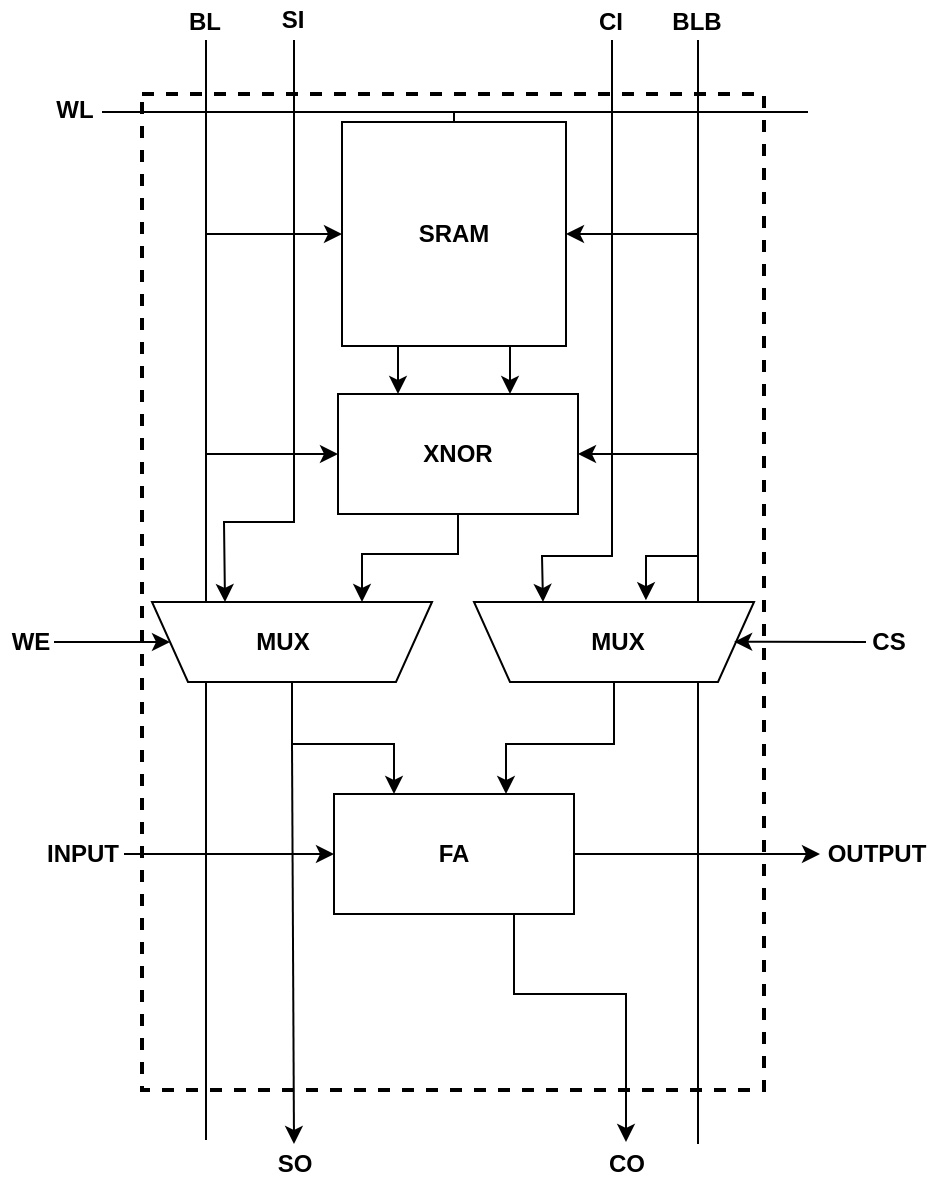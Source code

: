 <mxfile version="17.2.4" type="github">
  <diagram id="6HVer8RZPl2ibDI8MOXv" name="Page-1">
    <mxGraphModel dx="1391" dy="814" grid="1" gridSize="1" guides="1" tooltips="1" connect="1" arrows="1" fold="1" page="1" pageScale="1" pageWidth="850" pageHeight="1100" math="0" shadow="0">
      <root>
        <mxCell id="0" />
        <mxCell id="1" parent="0" />
        <mxCell id="eAFTpIqPuFb2c6XRpZHR-1" value="" style="rounded=0;whiteSpace=wrap;html=1;fontColor=default;dashed=1;fillColor=none;strokeWidth=2;" vertex="1" parent="1">
          <mxGeometry x="257" y="107" width="311" height="498" as="geometry" />
        </mxCell>
        <mxCell id="6fAnoVLGK3YGRXLnY87i-16" value="" style="endArrow=none;html=1;rounded=0;" parent="1" edge="1">
          <mxGeometry width="50" height="50" relative="1" as="geometry">
            <mxPoint x="237" y="116" as="sourcePoint" />
            <mxPoint x="590" y="116" as="targetPoint" />
          </mxGeometry>
        </mxCell>
        <mxCell id="zcrkmyllq4I9rVtdNj1M-1" value="&lt;font face=&quot;Helvetica&quot;&gt;&lt;b&gt;SRAM&lt;/b&gt;&lt;/font&gt;" style="whiteSpace=wrap;html=1;aspect=fixed;" parent="1" vertex="1">
          <mxGeometry x="357" y="121" width="112" height="112" as="geometry" />
        </mxCell>
        <mxCell id="zcrkmyllq4I9rVtdNj1M-3" value="&lt;font face=&quot;Helvetica&quot;&gt;&lt;b&gt;XNOR&lt;/b&gt;&lt;/font&gt;" style="rounded=0;whiteSpace=wrap;html=1;fontFamily=Times New Roman;" parent="1" vertex="1">
          <mxGeometry x="355" y="257" width="120" height="60" as="geometry" />
        </mxCell>
        <mxCell id="zcrkmyllq4I9rVtdNj1M-6" value="&lt;font face=&quot;Helvetica&quot;&gt;&lt;b&gt;FA&lt;/b&gt;&lt;/font&gt;" style="rounded=0;whiteSpace=wrap;html=1;fontFamily=Times New Roman;" parent="1" vertex="1">
          <mxGeometry x="353" y="457" width="120" height="60" as="geometry" />
        </mxCell>
        <mxCell id="zcrkmyllq4I9rVtdNj1M-7" value="" style="endArrow=classic;html=1;rounded=0;fontFamily=Times New Roman;exitX=0.25;exitY=1;exitDx=0;exitDy=0;entryX=0.25;entryY=0;entryDx=0;entryDy=0;" parent="1" source="zcrkmyllq4I9rVtdNj1M-1" target="zcrkmyllq4I9rVtdNj1M-3" edge="1">
          <mxGeometry width="50" height="50" relative="1" as="geometry">
            <mxPoint x="399" y="409" as="sourcePoint" />
            <mxPoint x="449" y="359" as="targetPoint" />
          </mxGeometry>
        </mxCell>
        <mxCell id="zcrkmyllq4I9rVtdNj1M-9" value="" style="endArrow=classic;html=1;rounded=0;fontFamily=Times New Roman;exitX=0.75;exitY=1;exitDx=0;exitDy=0;" parent="1" source="zcrkmyllq4I9rVtdNj1M-1" edge="1">
          <mxGeometry width="50" height="50" relative="1" as="geometry">
            <mxPoint x="386" y="234" as="sourcePoint" />
            <mxPoint x="441" y="257" as="targetPoint" />
          </mxGeometry>
        </mxCell>
        <mxCell id="zcrkmyllq4I9rVtdNj1M-10" value="" style="endArrow=none;html=1;rounded=0;fontFamily=Times New Roman;" parent="1" edge="1">
          <mxGeometry width="50" height="50" relative="1" as="geometry">
            <mxPoint x="289" y="630" as="sourcePoint" />
            <mxPoint x="289" y="80" as="targetPoint" />
          </mxGeometry>
        </mxCell>
        <mxCell id="6fAnoVLGK3YGRXLnY87i-2" value="" style="endArrow=none;html=1;rounded=0;fontFamily=Times New Roman;" parent="1" edge="1">
          <mxGeometry width="50" height="50" relative="1" as="geometry">
            <mxPoint x="535" y="632" as="sourcePoint" />
            <mxPoint x="535" y="80" as="targetPoint" />
          </mxGeometry>
        </mxCell>
        <mxCell id="zcrkmyllq4I9rVtdNj1M-4" value="" style="shape=trapezoid;perimeter=trapezoidPerimeter;whiteSpace=wrap;html=1;fixedSize=1;fontFamily=Times New Roman;rotation=-180;size=18;" parent="1" vertex="1">
          <mxGeometry x="262" y="361" width="140" height="40" as="geometry" />
        </mxCell>
        <mxCell id="zcrkmyllq4I9rVtdNj1M-11" value="" style="endArrow=classic;html=1;rounded=0;fontFamily=Times New Roman;exitX=0.5;exitY=1;exitDx=0;exitDy=0;entryX=0.25;entryY=1;entryDx=0;entryDy=0;" parent="1" source="zcrkmyllq4I9rVtdNj1M-3" target="zcrkmyllq4I9rVtdNj1M-4" edge="1">
          <mxGeometry width="50" height="50" relative="1" as="geometry">
            <mxPoint x="399" y="409" as="sourcePoint" />
            <mxPoint x="449" y="359" as="targetPoint" />
            <Array as="points">
              <mxPoint x="415" y="337" />
              <mxPoint x="367" y="337" />
            </Array>
          </mxGeometry>
        </mxCell>
        <mxCell id="6fAnoVLGK3YGRXLnY87i-4" value="" style="endArrow=classic;html=1;rounded=0;entryX=0;entryY=0.5;entryDx=0;entryDy=0;" parent="1" target="zcrkmyllq4I9rVtdNj1M-6" edge="1">
          <mxGeometry width="50" height="50" relative="1" as="geometry">
            <mxPoint x="248" y="487" as="sourcePoint" />
            <mxPoint x="367" y="491" as="targetPoint" />
          </mxGeometry>
        </mxCell>
        <mxCell id="6fAnoVLGK3YGRXLnY87i-5" value="" style="endArrow=classic;html=1;rounded=0;exitX=0.5;exitY=0;exitDx=0;exitDy=0;entryX=0.25;entryY=0;entryDx=0;entryDy=0;" parent="1" source="zcrkmyllq4I9rVtdNj1M-4" target="zcrkmyllq4I9rVtdNj1M-6" edge="1">
          <mxGeometry width="50" height="50" relative="1" as="geometry">
            <mxPoint x="236" y="378" as="sourcePoint" />
            <mxPoint x="286" y="328" as="targetPoint" />
            <Array as="points">
              <mxPoint x="332" y="432" />
              <mxPoint x="383" y="432" />
            </Array>
          </mxGeometry>
        </mxCell>
        <mxCell id="6fAnoVLGK3YGRXLnY87i-6" value="" style="endArrow=classic;html=1;rounded=0;exitX=0.5;exitY=0;exitDx=0;exitDy=0;entryX=0.25;entryY=0;entryDx=0;entryDy=0;" parent="1" source="6fAnoVLGK3YGRXLnY87i-7" edge="1">
          <mxGeometry width="50" height="50" relative="1" as="geometry">
            <mxPoint x="486" y="399.5" as="sourcePoint" />
            <mxPoint x="439" y="457" as="targetPoint" />
            <Array as="points">
              <mxPoint x="493" y="432" />
              <mxPoint x="439" y="432" />
            </Array>
          </mxGeometry>
        </mxCell>
        <mxCell id="6fAnoVLGK3YGRXLnY87i-7" value="" style="shape=trapezoid;perimeter=trapezoidPerimeter;whiteSpace=wrap;html=1;fixedSize=1;fontFamily=Times New Roman;rotation=-180;size=18;fontColor=default;" parent="1" vertex="1">
          <mxGeometry x="423" y="361" width="140" height="40" as="geometry" />
        </mxCell>
        <mxCell id="6fAnoVLGK3YGRXLnY87i-8" value="" style="endArrow=classic;html=1;rounded=0;entryX=0.386;entryY=1.022;entryDx=0;entryDy=0;entryPerimeter=0;" parent="1" target="6fAnoVLGK3YGRXLnY87i-7" edge="1">
          <mxGeometry width="50" height="50" relative="1" as="geometry">
            <mxPoint x="535" y="338" as="sourcePoint" />
            <mxPoint x="297" y="177" as="targetPoint" />
            <Array as="points">
              <mxPoint x="509" y="338" />
              <mxPoint x="509" y="355" />
            </Array>
          </mxGeometry>
        </mxCell>
        <mxCell id="6fAnoVLGK3YGRXLnY87i-9" value="" style="endArrow=classic;html=1;rounded=0;entryX=0;entryY=0.5;entryDx=0;entryDy=0;" parent="1" target="zcrkmyllq4I9rVtdNj1M-1" edge="1">
          <mxGeometry width="50" height="50" relative="1" as="geometry">
            <mxPoint x="289" y="177" as="sourcePoint" />
            <mxPoint x="456" y="98" as="targetPoint" />
          </mxGeometry>
        </mxCell>
        <mxCell id="6fAnoVLGK3YGRXLnY87i-10" value="" style="endArrow=classic;html=1;rounded=0;entryX=1;entryY=0.5;entryDx=0;entryDy=0;" parent="1" target="zcrkmyllq4I9rVtdNj1M-1" edge="1">
          <mxGeometry width="50" height="50" relative="1" as="geometry">
            <mxPoint x="535" y="177" as="sourcePoint" />
            <mxPoint x="432" y="103" as="targetPoint" />
          </mxGeometry>
        </mxCell>
        <mxCell id="6fAnoVLGK3YGRXLnY87i-11" value="" style="endArrow=classic;html=1;rounded=0;entryX=0;entryY=0.5;entryDx=0;entryDy=0;" parent="1" target="zcrkmyllq4I9rVtdNj1M-3" edge="1">
          <mxGeometry width="50" height="50" relative="1" as="geometry">
            <mxPoint x="289" y="287" as="sourcePoint" />
            <mxPoint x="390" y="220" as="targetPoint" />
          </mxGeometry>
        </mxCell>
        <mxCell id="6fAnoVLGK3YGRXLnY87i-12" value="" style="endArrow=classic;html=1;rounded=0;entryX=1;entryY=0.5;entryDx=0;entryDy=0;" parent="1" target="zcrkmyllq4I9rVtdNj1M-3" edge="1">
          <mxGeometry width="50" height="50" relative="1" as="geometry">
            <mxPoint x="535" y="287" as="sourcePoint" />
            <mxPoint x="450" y="245" as="targetPoint" />
          </mxGeometry>
        </mxCell>
        <mxCell id="6fAnoVLGK3YGRXLnY87i-13" value="" style="endArrow=classic;html=1;rounded=0;" parent="1" edge="1">
          <mxGeometry width="50" height="50" relative="1" as="geometry">
            <mxPoint x="332" y="432" as="sourcePoint" />
            <mxPoint x="333" y="632" as="targetPoint" />
          </mxGeometry>
        </mxCell>
        <mxCell id="6fAnoVLGK3YGRXLnY87i-14" value="" style="endArrow=classic;html=1;rounded=0;exitX=0.75;exitY=1;exitDx=0;exitDy=0;" parent="1" source="zcrkmyllq4I9rVtdNj1M-6" edge="1">
          <mxGeometry width="50" height="50" relative="1" as="geometry">
            <mxPoint x="423" y="536" as="sourcePoint" />
            <mxPoint x="499" y="631" as="targetPoint" />
            <Array as="points">
              <mxPoint x="443" y="557" />
              <mxPoint x="499" y="557" />
            </Array>
          </mxGeometry>
        </mxCell>
        <mxCell id="6fAnoVLGK3YGRXLnY87i-15" value="" style="endArrow=classic;html=1;rounded=0;exitX=1;exitY=0.5;exitDx=0;exitDy=0;" parent="1" source="zcrkmyllq4I9rVtdNj1M-6" edge="1">
          <mxGeometry width="50" height="50" relative="1" as="geometry">
            <mxPoint x="425" y="551" as="sourcePoint" />
            <mxPoint x="596" y="487" as="targetPoint" />
          </mxGeometry>
        </mxCell>
        <mxCell id="6fAnoVLGK3YGRXLnY87i-22" value="" style="endArrow=none;html=1;rounded=0;entryX=0.5;entryY=0;entryDx=0;entryDy=0;" parent="1" target="zcrkmyllq4I9rVtdNj1M-1" edge="1">
          <mxGeometry width="50" height="50" relative="1" as="geometry">
            <mxPoint x="413" y="116" as="sourcePoint" />
            <mxPoint x="402" y="124" as="targetPoint" />
          </mxGeometry>
        </mxCell>
        <mxCell id="6fAnoVLGK3YGRXLnY87i-23" value="" style="endArrow=classic;html=1;rounded=0;" parent="1" edge="1">
          <mxGeometry width="50" height="50" relative="1" as="geometry">
            <mxPoint x="333" y="80" as="sourcePoint" />
            <mxPoint x="298.5" y="361" as="targetPoint" />
            <Array as="points">
              <mxPoint x="333" y="321" />
              <mxPoint x="298" y="321" />
            </Array>
          </mxGeometry>
        </mxCell>
        <mxCell id="6fAnoVLGK3YGRXLnY87i-28" value="" style="endArrow=classic;html=1;rounded=0;" parent="1" edge="1">
          <mxGeometry width="50" height="50" relative="1" as="geometry">
            <mxPoint x="492" y="80" as="sourcePoint" />
            <mxPoint x="457.5" y="361.0" as="targetPoint" />
            <Array as="points">
              <mxPoint x="492" y="338" />
              <mxPoint x="457" y="338" />
            </Array>
          </mxGeometry>
        </mxCell>
        <mxCell id="eAFTpIqPuFb2c6XRpZHR-2" value="" style="endArrow=classic;html=1;rounded=0;fontColor=default;entryX=1;entryY=0.5;entryDx=0;entryDy=0;" edge="1" parent="1" target="zcrkmyllq4I9rVtdNj1M-4">
          <mxGeometry width="50" height="50" relative="1" as="geometry">
            <mxPoint x="213" y="381" as="sourcePoint" />
            <mxPoint x="316" y="307" as="targetPoint" />
          </mxGeometry>
        </mxCell>
        <mxCell id="eAFTpIqPuFb2c6XRpZHR-3" value="" style="endArrow=classic;html=1;rounded=0;fontColor=default;entryX=0.952;entryY=0.55;entryDx=0;entryDy=0;entryPerimeter=0;" edge="1" parent="1" target="eAFTpIqPuFb2c6XRpZHR-1">
          <mxGeometry width="50" height="50" relative="1" as="geometry">
            <mxPoint x="619" y="381" as="sourcePoint" />
            <mxPoint x="462" y="285" as="targetPoint" />
          </mxGeometry>
        </mxCell>
        <mxCell id="eAFTpIqPuFb2c6XRpZHR-4" value="&lt;b&gt;MUX&lt;/b&gt;" style="rounded=0;whiteSpace=wrap;html=1;dashed=1;labelBackgroundColor=none;fontColor=default;fillColor=none;strokeColor=none;" vertex="1" parent="1">
          <mxGeometry x="463" y="369" width="64" height="23" as="geometry" />
        </mxCell>
        <mxCell id="eAFTpIqPuFb2c6XRpZHR-5" value="&lt;b&gt;MUX&lt;/b&gt;" style="rounded=0;whiteSpace=wrap;html=1;dashed=1;labelBackgroundColor=none;fontFamily=Helvetica;fontColor=default;fillColor=none;strokeColor=none;" vertex="1" parent="1">
          <mxGeometry x="286" y="364.5" width="83" height="33" as="geometry" />
        </mxCell>
        <mxCell id="eAFTpIqPuFb2c6XRpZHR-6" value="&lt;b&gt;SI&lt;/b&gt;" style="text;html=1;align=center;verticalAlign=middle;resizable=0;points=[];autosize=1;strokeColor=none;fillColor=none;fontFamily=Helvetica;fontColor=default;" vertex="1" parent="1">
          <mxGeometry x="321" y="60" width="22" height="19" as="geometry" />
        </mxCell>
        <mxCell id="eAFTpIqPuFb2c6XRpZHR-7" value="&lt;b&gt;CI&lt;/b&gt;" style="text;html=1;align=center;verticalAlign=middle;resizable=0;points=[];autosize=1;strokeColor=none;fillColor=none;fontFamily=Helvetica;fontColor=default;" vertex="1" parent="1">
          <mxGeometry x="479" y="61" width="23" height="19" as="geometry" />
        </mxCell>
        <mxCell id="eAFTpIqPuFb2c6XRpZHR-8" value="&lt;b&gt;BLB&lt;/b&gt;" style="text;html=1;align=center;verticalAlign=middle;resizable=0;points=[];autosize=1;strokeColor=none;fillColor=none;fontFamily=Helvetica;fontColor=default;" vertex="1" parent="1">
          <mxGeometry x="517" y="61" width="34" height="19" as="geometry" />
        </mxCell>
        <mxCell id="eAFTpIqPuFb2c6XRpZHR-9" value="&lt;b&gt;BL&lt;/b&gt;" style="text;html=1;align=center;verticalAlign=middle;resizable=0;points=[];autosize=1;strokeColor=none;fillColor=none;fontFamily=Helvetica;fontColor=default;" vertex="1" parent="1">
          <mxGeometry x="275" y="61" width="26" height="19" as="geometry" />
        </mxCell>
        <mxCell id="eAFTpIqPuFb2c6XRpZHR-10" value="&lt;b&gt;WL&lt;/b&gt;" style="text;html=1;align=center;verticalAlign=middle;resizable=0;points=[];autosize=1;strokeColor=none;fillColor=none;fontFamily=Helvetica;fontColor=default;" vertex="1" parent="1">
          <mxGeometry x="208" y="105" width="29" height="19" as="geometry" />
        </mxCell>
        <mxCell id="eAFTpIqPuFb2c6XRpZHR-11" value="&lt;b&gt;WE&lt;/b&gt;" style="text;html=1;align=center;verticalAlign=middle;resizable=0;points=[];autosize=1;strokeColor=none;fillColor=none;fontFamily=Helvetica;fontColor=default;" vertex="1" parent="1">
          <mxGeometry x="186" y="371" width="29" height="19" as="geometry" />
        </mxCell>
        <mxCell id="eAFTpIqPuFb2c6XRpZHR-13" value="&lt;b&gt;CS&lt;/b&gt;" style="text;html=1;align=center;verticalAlign=middle;resizable=0;points=[];autosize=1;strokeColor=none;fillColor=none;fontFamily=Helvetica;fontColor=default;" vertex="1" parent="1">
          <mxGeometry x="616" y="371" width="27" height="19" as="geometry" />
        </mxCell>
        <mxCell id="eAFTpIqPuFb2c6XRpZHR-14" value="&lt;b&gt;INPUT&lt;/b&gt;" style="text;html=1;align=center;verticalAlign=middle;resizable=0;points=[];autosize=1;strokeColor=none;fillColor=none;fontFamily=Helvetica;fontColor=default;" vertex="1" parent="1">
          <mxGeometry x="203" y="477.5" width="47" height="19" as="geometry" />
        </mxCell>
        <mxCell id="eAFTpIqPuFb2c6XRpZHR-15" value="&lt;b&gt;OUTPUT&lt;/b&gt;" style="text;html=1;align=center;verticalAlign=middle;resizable=0;points=[];autosize=1;strokeColor=none;fillColor=none;fontFamily=Helvetica;fontColor=default;" vertex="1" parent="1">
          <mxGeometry x="594" y="477.5" width="60" height="19" as="geometry" />
        </mxCell>
        <mxCell id="eAFTpIqPuFb2c6XRpZHR-16" value="&lt;b&gt;SO&lt;/b&gt;" style="text;html=1;align=center;verticalAlign=middle;resizable=0;points=[];autosize=1;strokeColor=none;fillColor=none;fontFamily=Helvetica;fontColor=default;" vertex="1" parent="1">
          <mxGeometry x="319" y="632" width="28" height="19" as="geometry" />
        </mxCell>
        <mxCell id="eAFTpIqPuFb2c6XRpZHR-17" value="&lt;b&gt;CO&lt;/b&gt;" style="text;html=1;align=center;verticalAlign=middle;resizable=0;points=[];autosize=1;strokeColor=none;fillColor=none;fontFamily=Helvetica;fontColor=default;" vertex="1" parent="1">
          <mxGeometry x="484" y="632" width="29" height="19" as="geometry" />
        </mxCell>
      </root>
    </mxGraphModel>
  </diagram>
</mxfile>
